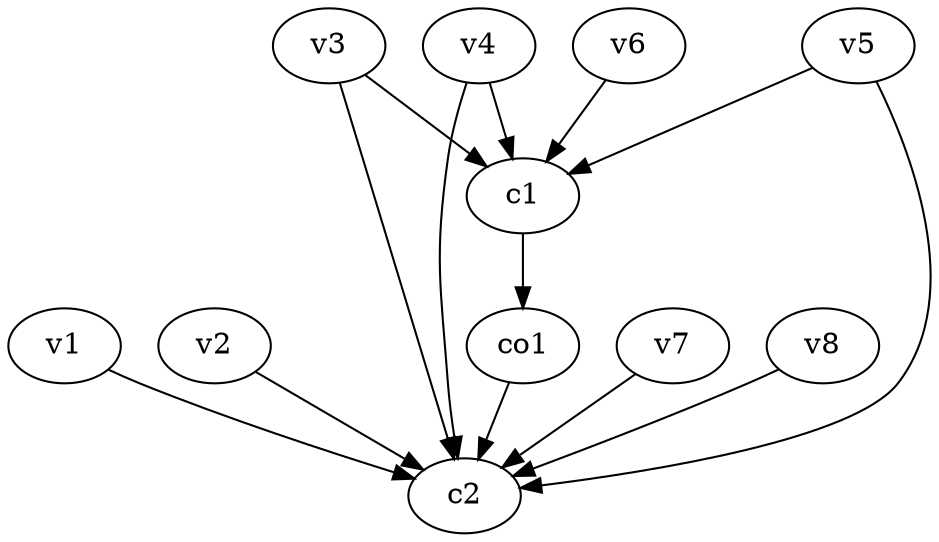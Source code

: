 strict digraph  {
c1;
c2;
v1;
v2;
v3;
v4;
v5;
v6;
v7;
v8;
co1;
c1 -> co1  [weight=1];
v1 -> c2  [weight=1];
v2 -> c2  [weight=1];
v3 -> c1  [weight=1];
v3 -> c2  [weight=1];
v4 -> c2  [weight=1];
v4 -> c1  [weight=1];
v5 -> c1  [weight=1];
v5 -> c2  [weight=1];
v6 -> c1  [weight=1];
v7 -> c2  [weight=1];
v8 -> c2  [weight=1];
co1 -> c2  [weight=1];
}
